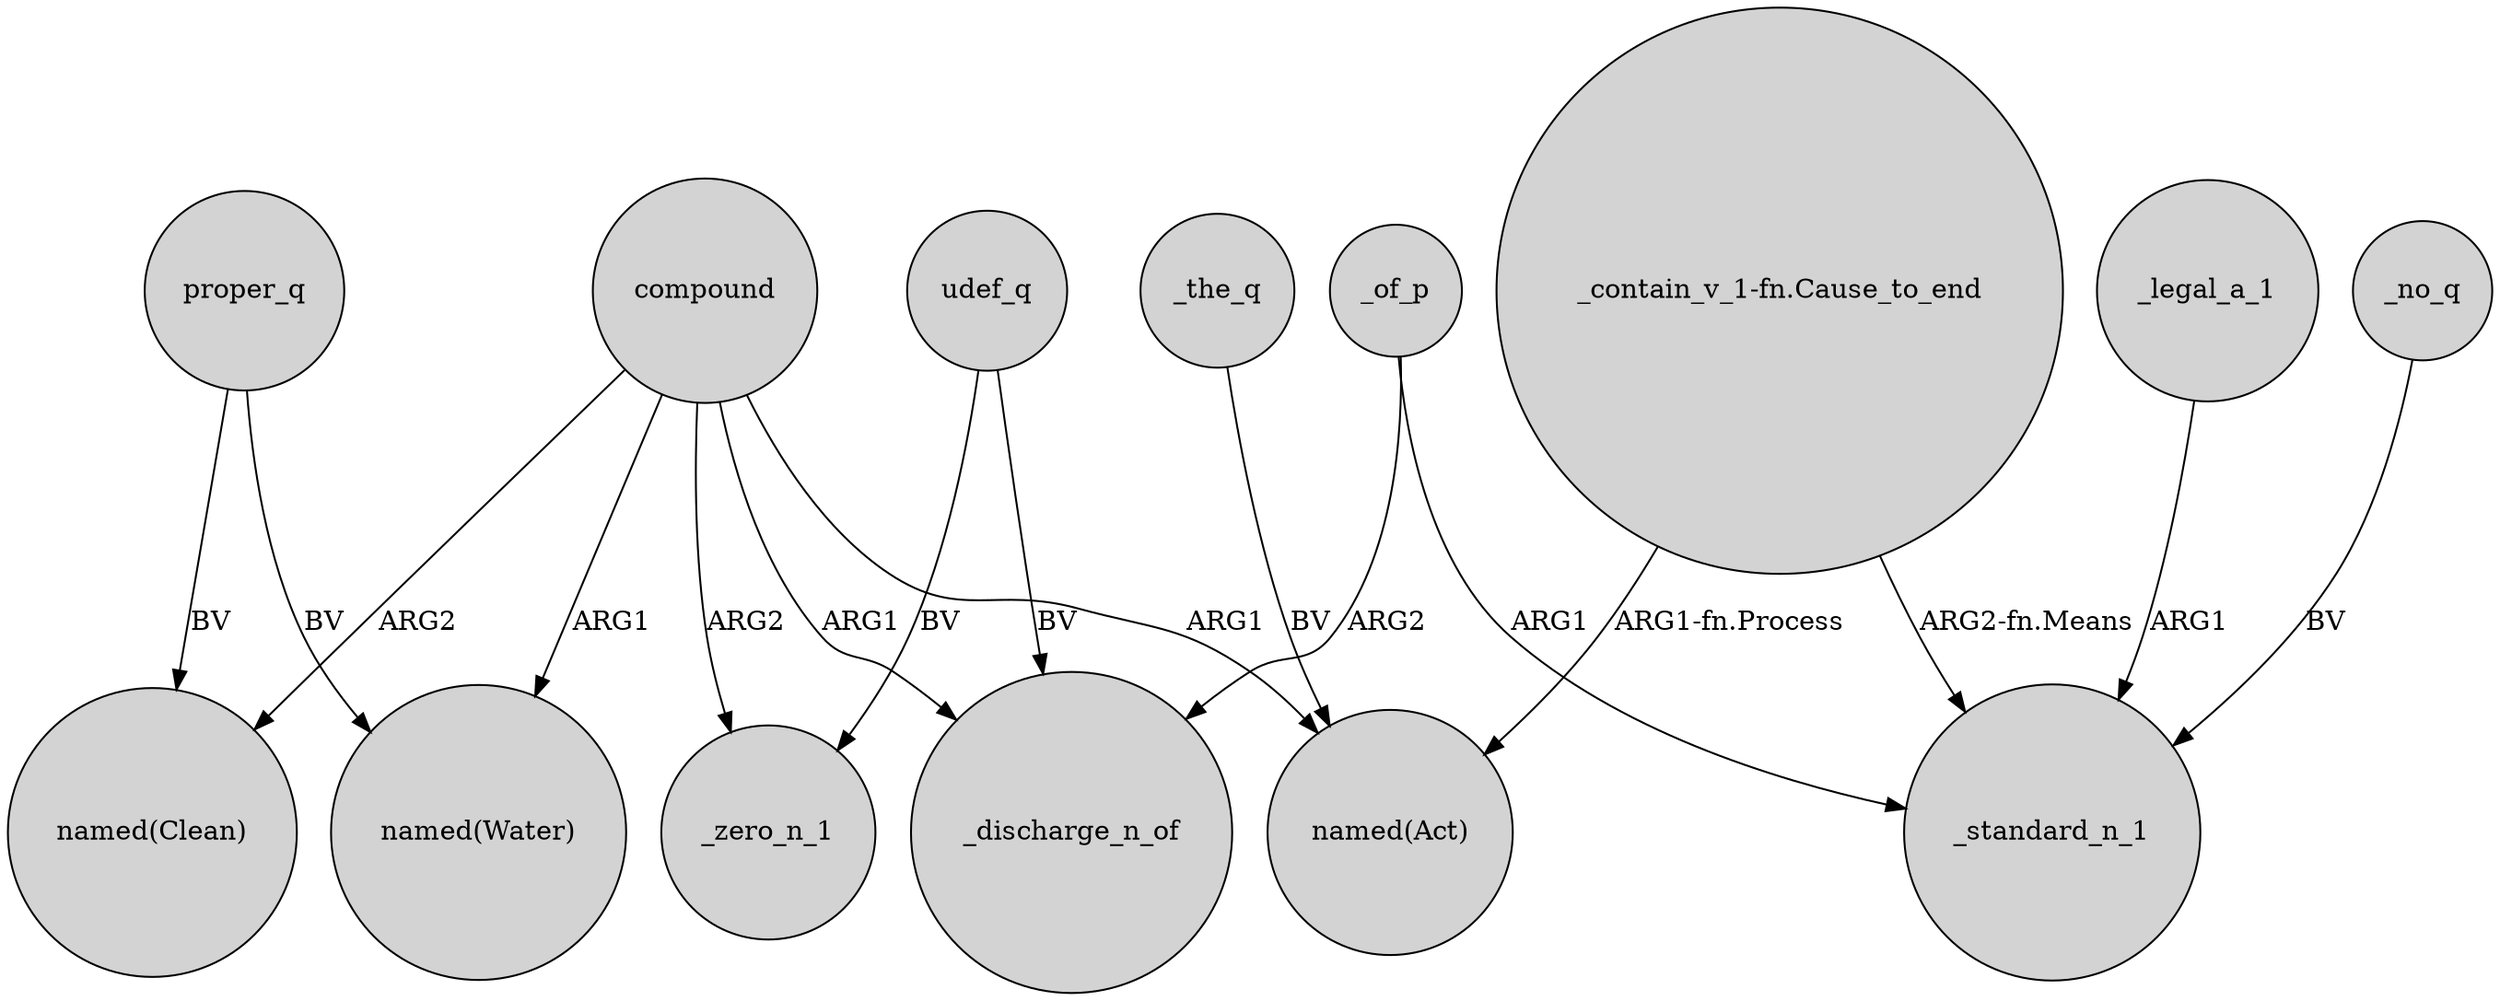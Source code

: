 digraph {
	node [shape=circle style=filled]
	compound -> "named(Clean)" [label=ARG2]
	compound -> "named(Act)" [label=ARG1]
	compound -> _discharge_n_of [label=ARG1]
	proper_q -> "named(Clean)" [label=BV]
	proper_q -> "named(Water)" [label=BV]
	_legal_a_1 -> _standard_n_1 [label=ARG1]
	_of_p -> _standard_n_1 [label=ARG1]
	_of_p -> _discharge_n_of [label=ARG2]
	udef_q -> _discharge_n_of [label=BV]
	"_contain_v_1-fn.Cause_to_end" -> _standard_n_1 [label="ARG2-fn.Means"]
	_no_q -> _standard_n_1 [label=BV]
	_the_q -> "named(Act)" [label=BV]
	compound -> "named(Water)" [label=ARG1]
	udef_q -> _zero_n_1 [label=BV]
	compound -> _zero_n_1 [label=ARG2]
	"_contain_v_1-fn.Cause_to_end" -> "named(Act)" [label="ARG1-fn.Process"]
}
